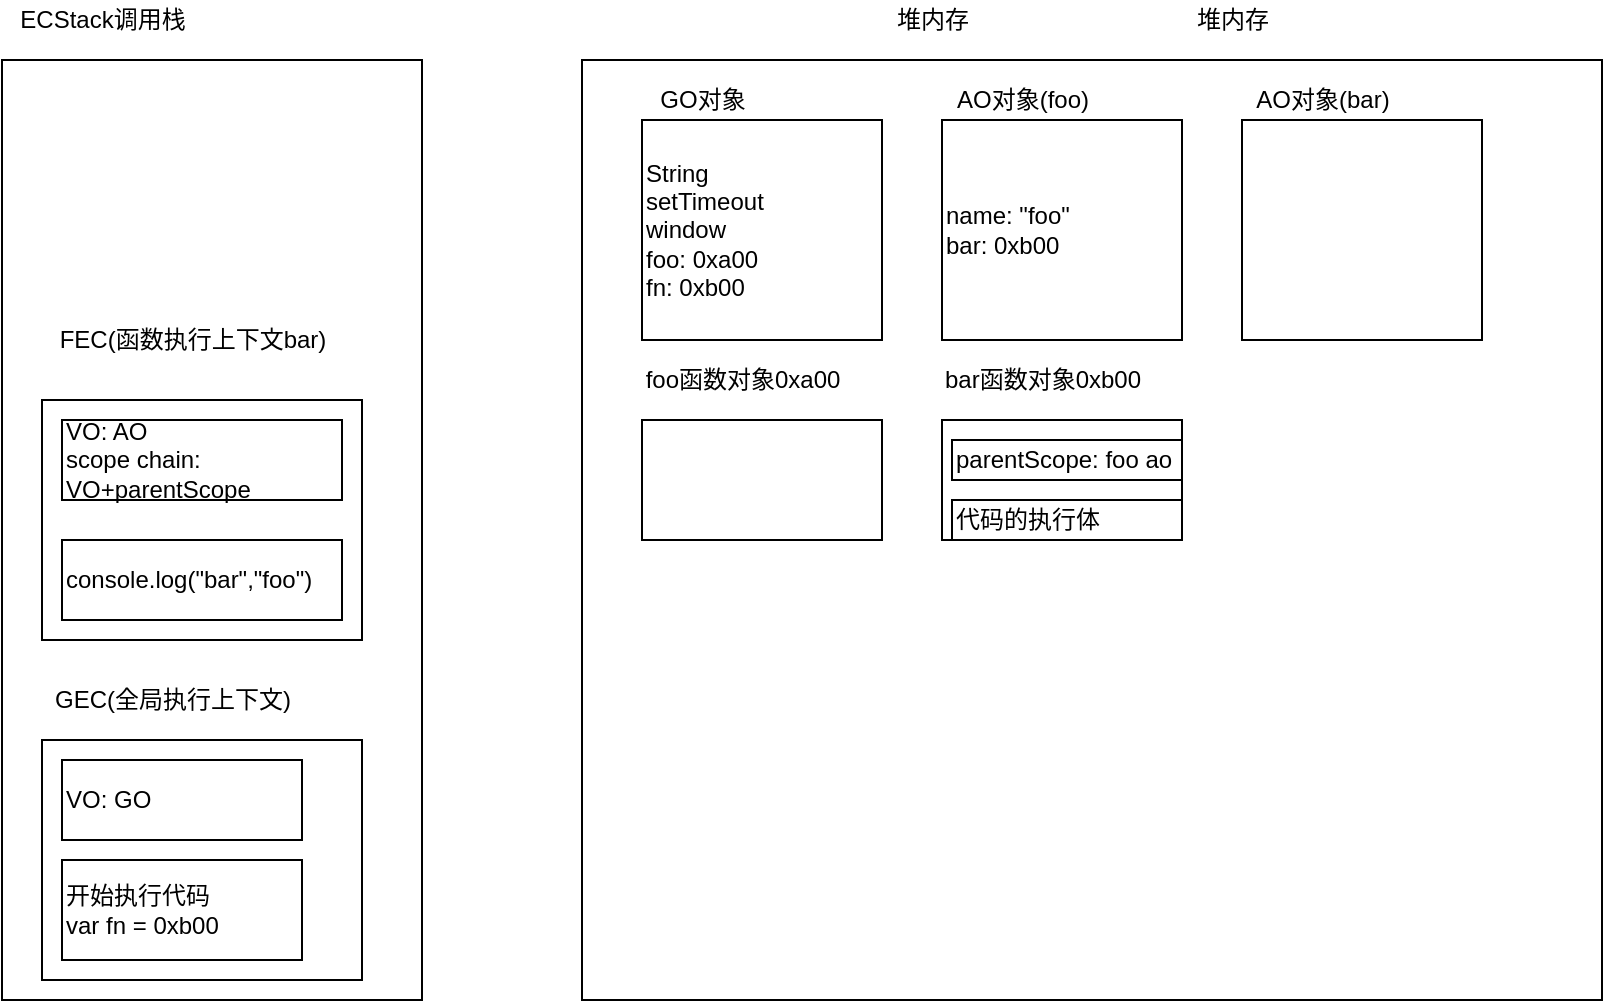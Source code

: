 <mxfile>
    <diagram id="Muk35M1s3Lf1WXlXDoJJ" name="Page-1">
        <mxGraphModel dx="1128" dy="561" grid="1" gridSize="10" guides="1" tooltips="1" connect="1" arrows="1" fold="1" page="1" pageScale="1" pageWidth="1654" pageHeight="2336" math="0" shadow="0">
            <root>
                <mxCell id="0"/>
                <mxCell id="1" parent="0"/>
                <mxCell id="2" value="" style="rounded=0;whiteSpace=wrap;html=1;" parent="1" vertex="1">
                    <mxGeometry x="230" y="100" width="210" height="470" as="geometry"/>
                </mxCell>
                <mxCell id="3" value="ECStack调用栈" style="text;html=1;align=center;verticalAlign=middle;resizable=0;points=[];autosize=1;strokeColor=none;" parent="1" vertex="1">
                    <mxGeometry x="230" y="70" width="100" height="20" as="geometry"/>
                </mxCell>
                <mxCell id="4" value="" style="rounded=0;whiteSpace=wrap;html=1;" parent="1" vertex="1">
                    <mxGeometry x="520" y="100" width="510" height="470" as="geometry"/>
                </mxCell>
                <mxCell id="5" value="堆内存" style="text;html=1;align=center;verticalAlign=middle;resizable=0;points=[];autosize=1;strokeColor=none;" parent="1" vertex="1">
                    <mxGeometry x="670" y="70" width="50" height="20" as="geometry"/>
                </mxCell>
                <mxCell id="6" value="String&lt;br&gt;setTimeout&lt;br&gt;window&lt;br&gt;foo: 0xa00&lt;br&gt;fn: 0xb00" style="rounded=0;whiteSpace=wrap;html=1;align=left;" parent="1" vertex="1">
                    <mxGeometry x="550" y="130" width="120" height="110" as="geometry"/>
                </mxCell>
                <mxCell id="7" value="GO对象" style="text;html=1;align=center;verticalAlign=middle;resizable=0;points=[];autosize=1;strokeColor=none;" parent="1" vertex="1">
                    <mxGeometry x="550" y="110" width="60" height="20" as="geometry"/>
                </mxCell>
                <mxCell id="8" value="" style="rounded=0;whiteSpace=wrap;html=1;align=left;" parent="1" vertex="1">
                    <mxGeometry x="250" y="440" width="160" height="120" as="geometry"/>
                </mxCell>
                <mxCell id="9" value="GEC(全局执行上下文)" style="text;html=1;align=center;verticalAlign=middle;resizable=0;points=[];autosize=1;strokeColor=none;" parent="1" vertex="1">
                    <mxGeometry x="250" y="410" width="130" height="20" as="geometry"/>
                </mxCell>
                <mxCell id="12" value="VO: GO" style="rounded=0;whiteSpace=wrap;html=1;align=left;" parent="1" vertex="1">
                    <mxGeometry x="260" y="450" width="120" height="40" as="geometry"/>
                </mxCell>
                <mxCell id="13" value="开始执行代码&lt;br&gt;var fn = 0xb00" style="rounded=0;whiteSpace=wrap;html=1;align=left;" parent="1" vertex="1">
                    <mxGeometry x="260" y="500" width="120" height="50" as="geometry"/>
                </mxCell>
                <mxCell id="19" value="" style="rounded=0;whiteSpace=wrap;html=1;align=left;" parent="1" vertex="1">
                    <mxGeometry x="550" y="280" width="120" height="60" as="geometry"/>
                </mxCell>
                <mxCell id="20" value="foo函数对象0xa00" style="text;html=1;align=center;verticalAlign=middle;resizable=0;points=[];autosize=1;strokeColor=none;" parent="1" vertex="1">
                    <mxGeometry x="545" y="250" width="110" height="20" as="geometry"/>
                </mxCell>
                <mxCell id="31" value="name: &quot;foo&quot;&lt;br&gt;bar: 0xb00" style="rounded=0;whiteSpace=wrap;html=1;align=left;" parent="1" vertex="1">
                    <mxGeometry x="700" y="130" width="120" height="110" as="geometry"/>
                </mxCell>
                <mxCell id="32" value="AO对象(foo)" style="text;html=1;align=center;verticalAlign=middle;resizable=0;points=[];autosize=1;strokeColor=none;" parent="1" vertex="1">
                    <mxGeometry x="700" y="110" width="80" height="20" as="geometry"/>
                </mxCell>
                <mxCell id="33" value="" style="rounded=0;whiteSpace=wrap;html=1;align=left;" parent="1" vertex="1">
                    <mxGeometry x="700" y="280" width="120" height="60" as="geometry"/>
                </mxCell>
                <mxCell id="34" value="bar函数对象0xb00" style="text;html=1;align=center;verticalAlign=middle;resizable=0;points=[];autosize=1;strokeColor=none;" parent="1" vertex="1">
                    <mxGeometry x="695" y="250" width="110" height="20" as="geometry"/>
                </mxCell>
                <mxCell id="37" value="" style="rounded=0;whiteSpace=wrap;html=1;align=left;" parent="1" vertex="1">
                    <mxGeometry x="250" y="270" width="160" height="120" as="geometry"/>
                </mxCell>
                <mxCell id="38" value="FEC(函数执行上下文bar)" style="text;html=1;align=center;verticalAlign=middle;resizable=0;points=[];autosize=1;strokeColor=none;" parent="1" vertex="1">
                    <mxGeometry x="250" y="230" width="150" height="20" as="geometry"/>
                </mxCell>
                <mxCell id="40" value="堆内存" style="text;html=1;align=center;verticalAlign=middle;resizable=0;points=[];autosize=1;strokeColor=none;" parent="1" vertex="1">
                    <mxGeometry x="820" y="70" width="50" height="20" as="geometry"/>
                </mxCell>
                <mxCell id="41" value="" style="rounded=0;whiteSpace=wrap;html=1;align=left;" parent="1" vertex="1">
                    <mxGeometry x="850" y="130" width="120" height="110" as="geometry"/>
                </mxCell>
                <mxCell id="42" value="AO对象(bar)" style="text;html=1;align=center;verticalAlign=middle;resizable=0;points=[];autosize=1;strokeColor=none;" parent="1" vertex="1">
                    <mxGeometry x="850" y="110" width="80" height="20" as="geometry"/>
                </mxCell>
                <mxCell id="43" value="VO: AO&lt;br&gt;scope chain: VO+parentScope" style="rounded=0;whiteSpace=wrap;html=1;align=left;" parent="1" vertex="1">
                    <mxGeometry x="260" y="280" width="140" height="40" as="geometry"/>
                </mxCell>
                <mxCell id="44" value="console.log(&quot;bar&quot;,&quot;foo&quot;)" style="rounded=0;whiteSpace=wrap;html=1;align=left;" parent="1" vertex="1">
                    <mxGeometry x="260" y="340" width="140" height="40" as="geometry"/>
                </mxCell>
                <mxCell id="45" value="parentScope: foo ao" style="rounded=0;whiteSpace=wrap;html=1;align=left;" parent="1" vertex="1">
                    <mxGeometry x="705" y="290" width="115" height="20" as="geometry"/>
                </mxCell>
                <mxCell id="46" value="代码的执行体" style="rounded=0;whiteSpace=wrap;html=1;align=left;" parent="1" vertex="1">
                    <mxGeometry x="705" y="320" width="115" height="20" as="geometry"/>
                </mxCell>
            </root>
        </mxGraphModel>
    </diagram>
</mxfile>